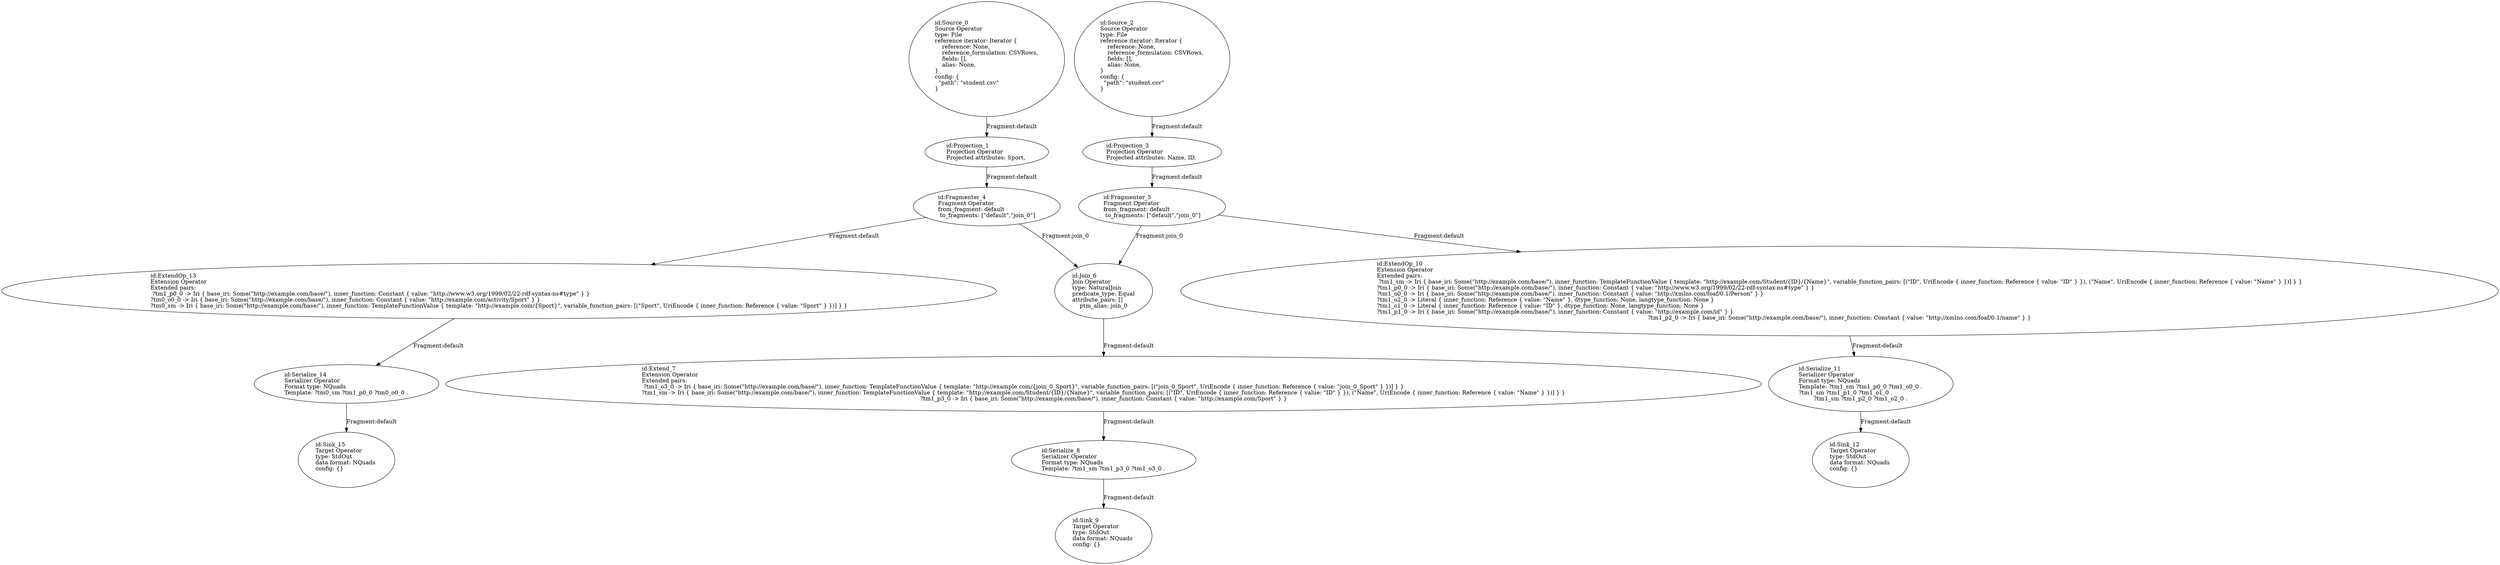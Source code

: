 digraph {
    0 [ label = "id:Source_0 \lSource Operator\ltype: File \lreference iterator: Iterator {\l    reference: None,\l    reference_formulation: CSVRows,\l    fields: [],\l    alias: None,\l} \lconfig: {\l  \"path\": \"student.csv\"\l}\l             " ]
    1 [ label = "id:Projection_1 \lProjection Operator\lProjected attributes: Sport, " ]
    2 [ label = "id:Source_2 \lSource Operator\ltype: File \lreference iterator: Iterator {\l    reference: None,\l    reference_formulation: CSVRows,\l    fields: [],\l    alias: None,\l} \lconfig: {\l  \"path\": \"student.csv\"\l}\l             " ]
    3 [ label = "id:Projection_3 \lProjection Operator\lProjected attributes: Name, ID, " ]
    4 [ label = "id:Fragmenter_4 \lFragment Operator\lfrom_fragment: default \l to_fragments: [\"default\",\"join_0\"]" ]
    5 [ label = "id:Fragmenter_5 \lFragment Operator\lfrom_fragment: default \l to_fragments: [\"default\",\"join_0\"]" ]
    6 [ label = "id:Join_6 \lJoin Operator\ltype: NaturalJoin\lpredicate_type: Equal\lattribute_pairs: []\lptm_alias: join_0" ]
    7 [ label = "id:Extend_7 \lExtension Operator\lExtended pairs: \l ?tm1_o3_0 -> Iri { base_iri: Some(\"http://example.com/base/\"), inner_function: TemplateFunctionValue { template: \"http://example.com/{join_0_Sport}\", variable_function_pairs: [(\"join_0_Sport\", UriEncode { inner_function: Reference { value: \"join_0_Sport\" } })] } }\l?tm1_sm -> Iri { base_iri: Some(\"http://example.com/base/\"), inner_function: TemplateFunctionValue { template: \"http://example.com/Student/{ID}/{Name}\", variable_function_pairs: [(\"ID\", UriEncode { inner_function: Reference { value: \"ID\" } }), (\"Name\", UriEncode { inner_function: Reference { value: \"Name\" } })] } }\l?tm1_p3_0 -> Iri { base_iri: Some(\"http://example.com/base/\"), inner_function: Constant { value: \"http://example.com/Sport\" } }" ]
    8 [ label = "id:Serialize_8 \lSerializer Operator\lFormat type: NQuads\lTemplate: ?tm1_sm ?tm1_p3_0 ?tm1_o3_0 ." ]
    9 [ label = "id:Sink_9 \lTarget Operator\ltype: StdOut \ldata format: NQuads \lconfig: {}\l             " ]
    10 [ label = "id:ExtendOp_10 \lExtension Operator\lExtended pairs: \l ?tm1_sm -> Iri { base_iri: Some(\"http://example.com/base/\"), inner_function: TemplateFunctionValue { template: \"http://example.com/Student/{ID}/{Name}\", variable_function_pairs: [(\"ID\", UriEncode { inner_function: Reference { value: \"ID\" } }), (\"Name\", UriEncode { inner_function: Reference { value: \"Name\" } })] } }\l?tm1_p0_0 -> Iri { base_iri: Some(\"http://example.com/base/\"), inner_function: Constant { value: \"http://www.w3.org/1999/02/22-rdf-syntax-ns#type\" } }\l?tm1_o0_0 -> Iri { base_iri: Some(\"http://example.com/base/\"), inner_function: Constant { value: \"http://xmlns.com/foaf/0.1/Person\" } }\l?tm1_o2_0 -> Literal { inner_function: Reference { value: \"Name\" }, dtype_function: None, langtype_function: None }\l?tm1_o1_0 -> Literal { inner_function: Reference { value: \"ID\" }, dtype_function: None, langtype_function: None }\l?tm1_p1_0 -> Iri { base_iri: Some(\"http://example.com/base/\"), inner_function: Constant { value: \"http://example.com/id\" } }\l?tm1_p2_0 -> Iri { base_iri: Some(\"http://example.com/base/\"), inner_function: Constant { value: \"http://xmlns.com/foaf/0.1/name\" } }" ]
    11 [ label = "id:Serialize_11 \lSerializer Operator\lFormat type: NQuads\lTemplate: ?tm1_sm ?tm1_p0_0 ?tm1_o0_0 .\l?tm1_sm ?tm1_p1_0 ?tm1_o1_0 .\l?tm1_sm ?tm1_p2_0 ?tm1_o2_0 ." ]
    12 [ label = "id:Sink_12 \lTarget Operator\ltype: StdOut \ldata format: NQuads \lconfig: {}\l             " ]
    13 [ label = "id:ExtendOp_13 \lExtension Operator\lExtended pairs: \l ?tm1_p0_0 -> Iri { base_iri: Some(\"http://example.com/base/\"), inner_function: Constant { value: \"http://www.w3.org/1999/02/22-rdf-syntax-ns#type\" } }\l?tm0_o0_0 -> Iri { base_iri: Some(\"http://example.com/base/\"), inner_function: Constant { value: \"http://example.com/activity/Sport\" } }\l?tm0_sm -> Iri { base_iri: Some(\"http://example.com/base/\"), inner_function: TemplateFunctionValue { template: \"http://example.com/{Sport}\", variable_function_pairs: [(\"Sport\", UriEncode { inner_function: Reference { value: \"Sport\" } })] } }" ]
    14 [ label = "id:Serialize_14 \lSerializer Operator\lFormat type: NQuads\lTemplate: ?tm0_sm ?tm1_p0_0 ?tm0_o0_0 ." ]
    15 [ label = "id:Sink_15 \lTarget Operator\ltype: StdOut \ldata format: NQuads \lconfig: {}\l             " ]
    0 -> 1 [ label = "Fragment:default" ]
    2 -> 3 [ label = "Fragment:default" ]
    1 -> 4 [ label = "Fragment:default" ]
    3 -> 5 [ label = "Fragment:default" ]
    5 -> 6 [ label = "Fragment:join_0" ]
    4 -> 6 [ label = "Fragment:join_0" ]
    6 -> 7 [ label = "Fragment:default" ]
    7 -> 8 [ label = "Fragment:default" ]
    8 -> 9 [ label = "Fragment:default" ]
    5 -> 10 [ label = "Fragment:default" ]
    10 -> 11 [ label = "Fragment:default" ]
    11 -> 12 [ label = "Fragment:default" ]
    4 -> 13 [ label = "Fragment:default" ]
    13 -> 14 [ label = "Fragment:default" ]
    14 -> 15 [ label = "Fragment:default" ]
}
